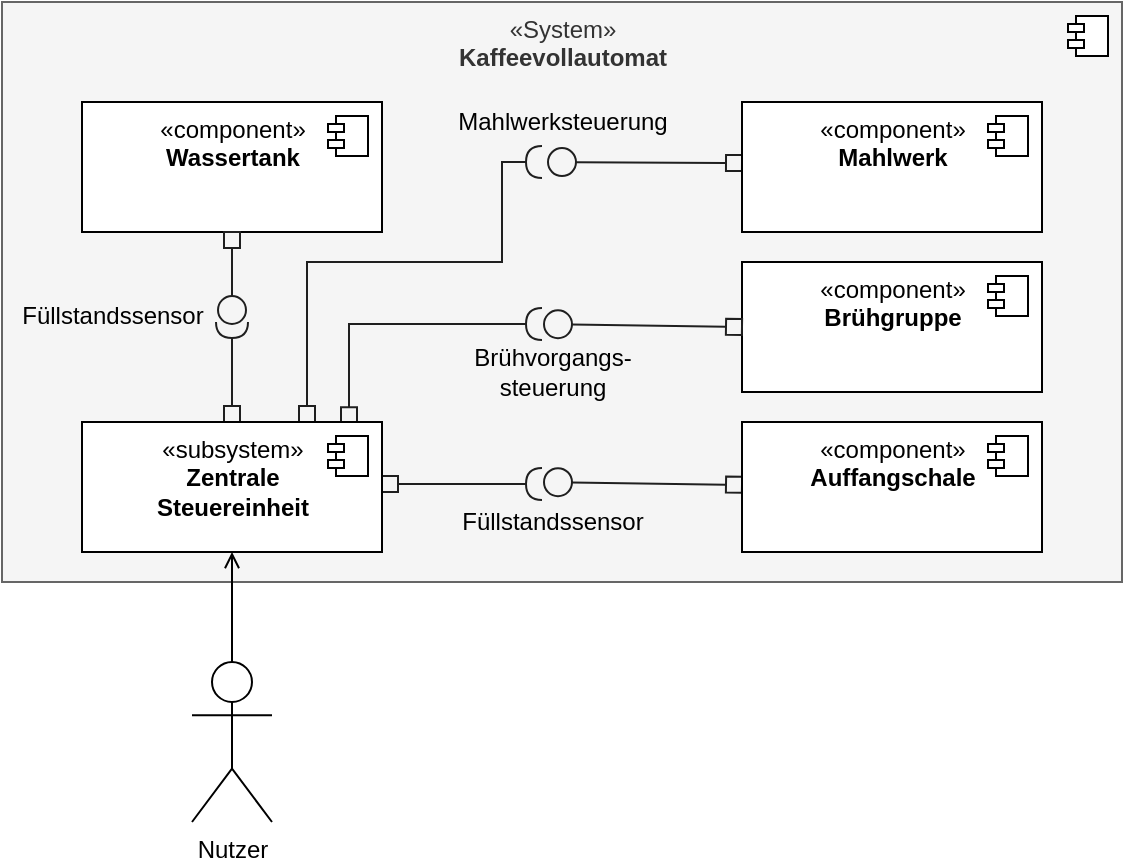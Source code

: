 <mxfile pages="3">
    <diagram id="F5OqE_GZpEBxVj0D66kr" name="Komplexbeispiel">
        <mxGraphModel dx="1257" dy="1231" grid="1" gridSize="10" guides="1" tooltips="1" connect="1" arrows="1" fold="1" page="1" pageScale="1" pageWidth="827" pageHeight="1169" math="0" shadow="0">
            <root>
                <mxCell id="8dKSP0gKcI_-LUn51-ES-0"/>
                <mxCell id="8dKSP0gKcI_-LUn51-ES-1" parent="8dKSP0gKcI_-LUn51-ES-0"/>
                <mxCell id="8dKSP0gKcI_-LUn51-ES-2" value="«System»&lt;br&gt;&lt;b&gt;Kaffeevollautomat&lt;/b&gt;" style="html=1;dropTarget=0;verticalAlign=top;fillColor=#f5f5f5;strokeColor=#666666;fontColor=#333333;" parent="8dKSP0gKcI_-LUn51-ES-1" vertex="1">
                    <mxGeometry x="110" y="40" width="560" height="290" as="geometry"/>
                </mxCell>
                <mxCell id="8dKSP0gKcI_-LUn51-ES-3" value="" style="shape=module;jettyWidth=8;jettyHeight=4;" parent="8dKSP0gKcI_-LUn51-ES-2" vertex="1">
                    <mxGeometry x="1" width="20" height="20" relative="1" as="geometry">
                        <mxPoint x="-27" y="7" as="offset"/>
                    </mxGeometry>
                </mxCell>
                <mxCell id="8dKSP0gKcI_-LUn51-ES-6" value="«component»&lt;br&gt;&lt;b&gt;Brühgruppe&lt;/b&gt;" style="html=1;dropTarget=0;verticalAlign=top;" parent="8dKSP0gKcI_-LUn51-ES-1" vertex="1">
                    <mxGeometry x="480" y="170" width="150" height="65" as="geometry"/>
                </mxCell>
                <mxCell id="8dKSP0gKcI_-LUn51-ES-7" value="" style="shape=module;jettyWidth=8;jettyHeight=4;verticalAlign=top;" parent="8dKSP0gKcI_-LUn51-ES-6" vertex="1">
                    <mxGeometry x="1" width="20" height="20" relative="1" as="geometry">
                        <mxPoint x="-27" y="7" as="offset"/>
                    </mxGeometry>
                </mxCell>
                <mxCell id="8dKSP0gKcI_-LUn51-ES-20" style="edgeStyle=none;rounded=0;orthogonalLoop=1;jettySize=auto;html=1;startArrow=box;startFill=0;endArrow=halfCircle;endFill=0;strokeColor=#1F1F1F;" parent="8dKSP0gKcI_-LUn51-ES-1" source="8dKSP0gKcI_-LUn51-ES-8" edge="1">
                    <mxGeometry relative="1" as="geometry">
                        <mxPoint x="225" y="200" as="targetPoint"/>
                    </mxGeometry>
                </mxCell>
                <mxCell id="8dKSP0gKcI_-LUn51-ES-21" style="edgeStyle=orthogonalEdgeStyle;rounded=0;orthogonalLoop=1;jettySize=auto;html=1;startArrow=box;startFill=0;endArrow=halfCircle;endFill=0;strokeColor=#1F1F1F;exitX=0.75;exitY=0;exitDx=0;exitDy=0;" parent="8dKSP0gKcI_-LUn51-ES-1" source="8dKSP0gKcI_-LUn51-ES-8" edge="1">
                    <mxGeometry relative="1" as="geometry">
                        <mxPoint x="380" y="120" as="targetPoint"/>
                        <Array as="points">
                            <mxPoint x="263" y="170"/>
                            <mxPoint x="360" y="170"/>
                        </Array>
                    </mxGeometry>
                </mxCell>
                <mxCell id="8dKSP0gKcI_-LUn51-ES-22" style="edgeStyle=orthogonalEdgeStyle;rounded=0;orthogonalLoop=1;jettySize=auto;html=1;startArrow=box;startFill=0;endArrow=halfCircle;endFill=0;strokeColor=#1F1F1F;exitX=0.89;exitY=0.01;exitDx=0;exitDy=0;exitPerimeter=0;" parent="8dKSP0gKcI_-LUn51-ES-1" source="8dKSP0gKcI_-LUn51-ES-8" edge="1">
                    <mxGeometry relative="1" as="geometry">
                        <mxPoint x="380" y="201" as="targetPoint"/>
                        <mxPoint x="283" y="240" as="sourcePoint"/>
                        <Array as="points">
                            <mxPoint x="284" y="201"/>
                        </Array>
                    </mxGeometry>
                </mxCell>
                <mxCell id="8dKSP0gKcI_-LUn51-ES-23" style="edgeStyle=orthogonalEdgeStyle;rounded=0;orthogonalLoop=1;jettySize=auto;html=1;startArrow=box;startFill=0;endArrow=halfCircle;endFill=0;strokeColor=#1F1F1F;" parent="8dKSP0gKcI_-LUn51-ES-1" edge="1">
                    <mxGeometry relative="1" as="geometry">
                        <mxPoint x="380" y="281" as="targetPoint"/>
                        <mxPoint x="300" y="281" as="sourcePoint"/>
                    </mxGeometry>
                </mxCell>
                <mxCell id="8dKSP0gKcI_-LUn51-ES-8" value="«subsystem»&lt;br&gt;&lt;b&gt;Zentrale &lt;br&gt;Steuereinheit&lt;/b&gt;" style="html=1;dropTarget=0;verticalAlign=top;" parent="8dKSP0gKcI_-LUn51-ES-1" vertex="1">
                    <mxGeometry x="150" y="250" width="150" height="65" as="geometry"/>
                </mxCell>
                <mxCell id="8dKSP0gKcI_-LUn51-ES-9" value="" style="shape=module;jettyWidth=8;jettyHeight=4;verticalAlign=top;" parent="8dKSP0gKcI_-LUn51-ES-8" vertex="1">
                    <mxGeometry x="1" width="20" height="20" relative="1" as="geometry">
                        <mxPoint x="-27" y="7" as="offset"/>
                    </mxGeometry>
                </mxCell>
                <mxCell id="8dKSP0gKcI_-LUn51-ES-14" style="edgeStyle=none;rounded=0;orthogonalLoop=1;jettySize=auto;html=1;startArrow=box;startFill=0;endArrow=circle;endFill=0;strokeColor=#1F1F1F;" parent="8dKSP0gKcI_-LUn51-ES-1" source="8dKSP0gKcI_-LUn51-ES-10" edge="1">
                    <mxGeometry relative="1" as="geometry">
                        <mxPoint x="380" y="280" as="targetPoint"/>
                    </mxGeometry>
                </mxCell>
                <mxCell id="8dKSP0gKcI_-LUn51-ES-10" value="«component»&lt;br&gt;&lt;b&gt;Auffangschale&lt;/b&gt;" style="html=1;dropTarget=0;verticalAlign=top;" parent="8dKSP0gKcI_-LUn51-ES-1" vertex="1">
                    <mxGeometry x="480" y="250" width="150" height="65" as="geometry"/>
                </mxCell>
                <mxCell id="8dKSP0gKcI_-LUn51-ES-11" value="" style="shape=module;jettyWidth=8;jettyHeight=4;verticalAlign=top;" parent="8dKSP0gKcI_-LUn51-ES-10" vertex="1">
                    <mxGeometry x="1" width="20" height="20" relative="1" as="geometry">
                        <mxPoint x="-27" y="7" as="offset"/>
                    </mxGeometry>
                </mxCell>
                <mxCell id="8dKSP0gKcI_-LUn51-ES-15" value="«component»&lt;br&gt;&lt;b&gt;Wassertank&lt;/b&gt;" style="html=1;dropTarget=0;verticalAlign=top;" parent="8dKSP0gKcI_-LUn51-ES-1" vertex="1">
                    <mxGeometry x="150" y="90" width="150" height="65" as="geometry"/>
                </mxCell>
                <mxCell id="8dKSP0gKcI_-LUn51-ES-16" value="" style="shape=module;jettyWidth=8;jettyHeight=4;verticalAlign=top;" parent="8dKSP0gKcI_-LUn51-ES-15" vertex="1">
                    <mxGeometry x="1" width="20" height="20" relative="1" as="geometry">
                        <mxPoint x="-27" y="7" as="offset"/>
                    </mxGeometry>
                </mxCell>
                <mxCell id="8dKSP0gKcI_-LUn51-ES-17" style="edgeStyle=none;rounded=0;orthogonalLoop=1;jettySize=auto;html=1;startArrow=box;startFill=0;endArrow=circle;endFill=0;strokeColor=#1F1F1F;exitX=0;exitY=0.5;exitDx=0;exitDy=0;" parent="8dKSP0gKcI_-LUn51-ES-1" source="8dKSP0gKcI_-LUn51-ES-6" edge="1">
                    <mxGeometry relative="1" as="geometry">
                        <mxPoint x="380" y="201" as="targetPoint"/>
                        <mxPoint x="444" y="202.071" as="sourcePoint"/>
                    </mxGeometry>
                </mxCell>
                <mxCell id="8dKSP0gKcI_-LUn51-ES-18" style="edgeStyle=none;rounded=0;orthogonalLoop=1;jettySize=auto;html=1;startArrow=box;startFill=0;endArrow=circle;endFill=0;strokeColor=#1F1F1F;exitX=0;exitY=0.5;exitDx=0;exitDy=0;" parent="8dKSP0gKcI_-LUn51-ES-1" edge="1">
                    <mxGeometry relative="1" as="geometry">
                        <mxPoint x="382" y="120" as="targetPoint"/>
                        <mxPoint x="480" y="120.5" as="sourcePoint"/>
                    </mxGeometry>
                </mxCell>
                <mxCell id="8dKSP0gKcI_-LUn51-ES-19" style="edgeStyle=none;rounded=0;orthogonalLoop=1;jettySize=auto;html=1;startArrow=box;startFill=0;endArrow=circle;endFill=0;strokeColor=#1F1F1F;" parent="8dKSP0gKcI_-LUn51-ES-1" source="8dKSP0gKcI_-LUn51-ES-15" edge="1">
                    <mxGeometry relative="1" as="geometry">
                        <mxPoint x="225" y="202" as="targetPoint"/>
                        <mxPoint x="284" y="203.031" as="sourcePoint"/>
                    </mxGeometry>
                </mxCell>
                <mxCell id="8dKSP0gKcI_-LUn51-ES-12" value="«component»&lt;br&gt;&lt;b&gt;Mahlwerk&lt;/b&gt;" style="html=1;dropTarget=0;verticalAlign=top;" parent="8dKSP0gKcI_-LUn51-ES-1" vertex="1">
                    <mxGeometry x="480" y="90" width="150" height="65" as="geometry"/>
                </mxCell>
                <mxCell id="8dKSP0gKcI_-LUn51-ES-13" value="" style="shape=module;jettyWidth=8;jettyHeight=4;verticalAlign=top;" parent="8dKSP0gKcI_-LUn51-ES-12" vertex="1">
                    <mxGeometry x="1" width="20" height="20" relative="1" as="geometry">
                        <mxPoint x="-27" y="7" as="offset"/>
                    </mxGeometry>
                </mxCell>
                <mxCell id="8dKSP0gKcI_-LUn51-ES-24" value="Füllstandssensor" style="text;html=1;align=center;verticalAlign=middle;resizable=0;points=[];autosize=1;strokeColor=none;fillColor=none;" parent="8dKSP0gKcI_-LUn51-ES-1" vertex="1">
                    <mxGeometry x="110" y="187" width="110" height="20" as="geometry"/>
                </mxCell>
                <mxCell id="8dKSP0gKcI_-LUn51-ES-25" value="Füllstandssensor" style="text;html=1;align=center;verticalAlign=middle;resizable=0;points=[];autosize=1;strokeColor=none;fillColor=none;" parent="8dKSP0gKcI_-LUn51-ES-1" vertex="1">
                    <mxGeometry x="330" y="290" width="110" height="20" as="geometry"/>
                </mxCell>
                <mxCell id="8dKSP0gKcI_-LUn51-ES-26" value="Brühvorgangs-&lt;br&gt;steuerung" style="text;html=1;align=center;verticalAlign=middle;resizable=0;points=[];autosize=1;strokeColor=none;fillColor=none;" parent="8dKSP0gKcI_-LUn51-ES-1" vertex="1">
                    <mxGeometry x="340" y="210" width="90" height="30" as="geometry"/>
                </mxCell>
                <mxCell id="8dKSP0gKcI_-LUn51-ES-27" value="Mahlwerksteuerung" style="text;html=1;align=center;verticalAlign=middle;resizable=0;points=[];autosize=1;strokeColor=none;fillColor=none;" parent="8dKSP0gKcI_-LUn51-ES-1" vertex="1">
                    <mxGeometry x="330" y="90" width="120" height="20" as="geometry"/>
                </mxCell>
                <mxCell id="zawLdsEzJvPoMGxvagWJ-2" value="" style="edgeStyle=none;html=1;endArrow=open;endFill=0;" edge="1" parent="8dKSP0gKcI_-LUn51-ES-1" source="zawLdsEzJvPoMGxvagWJ-0" target="8dKSP0gKcI_-LUn51-ES-8">
                    <mxGeometry relative="1" as="geometry">
                        <mxPoint x="220" y="530" as="targetPoint"/>
                    </mxGeometry>
                </mxCell>
                <mxCell id="zawLdsEzJvPoMGxvagWJ-0" value="Nutzer" style="shape=umlActor;verticalLabelPosition=bottom;verticalAlign=top;html=1;" vertex="1" parent="8dKSP0gKcI_-LUn51-ES-1">
                    <mxGeometry x="205" y="370" width="40" height="80" as="geometry"/>
                </mxCell>
            </root>
        </mxGraphModel>
    </diagram>
    <diagram id="A8txxnmd_eqe3HhGsSbr" name="Beispiel">
        <mxGraphModel dx="880" dy="862" grid="1" gridSize="10" guides="1" tooltips="1" connect="1" arrows="1" fold="1" page="1" pageScale="1" pageWidth="827" pageHeight="1169" math="0" shadow="0">
            <root>
                <mxCell id="7DdtdedRhiH3oK4WyvWr-0"/>
                <mxCell id="7DdtdedRhiH3oK4WyvWr-1" parent="7DdtdedRhiH3oK4WyvWr-0"/>
                <mxCell id="7DdtdedRhiH3oK4WyvWr-2" value="«System»&lt;br&gt;&lt;b&gt;Kaffeevollautomat&lt;/b&gt;" style="html=1;dropTarget=0;verticalAlign=top;fillColor=#f5f5f5;strokeColor=#666666;fontColor=#333333;" parent="7DdtdedRhiH3oK4WyvWr-1" vertex="1">
                    <mxGeometry x="110" y="40" width="560" height="290" as="geometry"/>
                </mxCell>
                <mxCell id="7DdtdedRhiH3oK4WyvWr-4" value="«component»&lt;br&gt;&lt;b&gt;Brühgruppe&lt;/b&gt;" style="html=1;dropTarget=0;verticalAlign=top;" parent="7DdtdedRhiH3oK4WyvWr-1" vertex="1">
                    <mxGeometry x="480" y="170" width="150" height="65" as="geometry"/>
                </mxCell>
                <mxCell id="7DdtdedRhiH3oK4WyvWr-26" style="edgeStyle=orthogonalEdgeStyle;rounded=0;orthogonalLoop=1;jettySize=auto;html=1;startArrow=box;startFill=0;endArrow=box;endFill=0;strokeColor=#1F1F1F;" parent="7DdtdedRhiH3oK4WyvWr-1" source="7DdtdedRhiH3oK4WyvWr-10" target="7DdtdedRhiH3oK4WyvWr-15" edge="1">
                    <mxGeometry relative="1" as="geometry"/>
                </mxCell>
                <mxCell id="7DdtdedRhiH3oK4WyvWr-27" style="edgeStyle=orthogonalEdgeStyle;rounded=0;orthogonalLoop=1;jettySize=auto;html=1;startArrow=box;startFill=0;endArrow=box;endFill=0;strokeColor=#1F1F1F;" parent="7DdtdedRhiH3oK4WyvWr-1" source="7DdtdedRhiH3oK4WyvWr-10" target="7DdtdedRhiH3oK4WyvWr-13" edge="1">
                    <mxGeometry relative="1" as="geometry"/>
                </mxCell>
                <mxCell id="7DdtdedRhiH3oK4WyvWr-28" style="edgeStyle=orthogonalEdgeStyle;rounded=0;orthogonalLoop=1;jettySize=auto;html=1;entryX=0;entryY=0.5;entryDx=0;entryDy=0;startArrow=box;startFill=0;endArrow=box;endFill=0;strokeColor=#1F1F1F;" parent="7DdtdedRhiH3oK4WyvWr-1" source="7DdtdedRhiH3oK4WyvWr-10" target="7DdtdedRhiH3oK4WyvWr-4" edge="1">
                    <mxGeometry relative="1" as="geometry">
                        <Array as="points">
                            <mxPoint x="280" y="203"/>
                        </Array>
                    </mxGeometry>
                </mxCell>
                <mxCell id="7DdtdedRhiH3oK4WyvWr-29" style="edgeStyle=orthogonalEdgeStyle;rounded=0;orthogonalLoop=1;jettySize=auto;html=1;entryX=0;entryY=0.5;entryDx=0;entryDy=0;startArrow=box;startFill=0;endArrow=box;endFill=0;strokeColor=#1F1F1F;" parent="7DdtdedRhiH3oK4WyvWr-1" source="7DdtdedRhiH3oK4WyvWr-10" target="7DdtdedRhiH3oK4WyvWr-20" edge="1">
                    <mxGeometry relative="1" as="geometry">
                        <Array as="points">
                            <mxPoint x="260" y="170"/>
                            <mxPoint x="370" y="170"/>
                            <mxPoint x="370" y="123"/>
                        </Array>
                    </mxGeometry>
                </mxCell>
                <mxCell id="7DdtdedRhiH3oK4WyvWr-10" value="«subsystem»&lt;b&gt;&lt;br&gt;Zentrale &lt;br&gt;Steuereinheit&lt;/b&gt;" style="html=1;dropTarget=0;verticalAlign=top;" parent="7DdtdedRhiH3oK4WyvWr-1" vertex="1">
                    <mxGeometry x="150" y="250" width="150" height="65" as="geometry"/>
                </mxCell>
                <mxCell id="7DdtdedRhiH3oK4WyvWr-13" value="«component»&lt;br&gt;&lt;b&gt;Auffangschale&lt;/b&gt;" style="html=1;dropTarget=0;verticalAlign=top;" parent="7DdtdedRhiH3oK4WyvWr-1" vertex="1">
                    <mxGeometry x="480" y="250" width="150" height="65" as="geometry"/>
                </mxCell>
                <mxCell id="7DdtdedRhiH3oK4WyvWr-15" value="«component»&lt;b&gt;&lt;br&gt;Wassertank&lt;/b&gt;" style="html=1;dropTarget=0;verticalAlign=top;" parent="7DdtdedRhiH3oK4WyvWr-1" vertex="1">
                    <mxGeometry x="150" y="90" width="150" height="65" as="geometry"/>
                </mxCell>
                <mxCell id="7DdtdedRhiH3oK4WyvWr-20" value="«component»&lt;b&gt;&lt;br&gt;Mahlwerk&lt;/b&gt;" style="html=1;dropTarget=0;verticalAlign=top;" parent="7DdtdedRhiH3oK4WyvWr-1" vertex="1">
                    <mxGeometry x="480" y="90" width="150" height="65" as="geometry"/>
                </mxCell>
            </root>
        </mxGraphModel>
    </diagram>
    <diagram id="--35fHNoS3o7pQdWPQj6" name="Darstellungselemente">
        <mxGraphModel dx="880" dy="862" grid="1" gridSize="10" guides="1" tooltips="1" connect="1" arrows="1" fold="1" page="1" pageScale="1" pageWidth="827" pageHeight="1169" math="0" shadow="0">
            <root>
                <mxCell id="0"/>
                <mxCell id="1" parent="0"/>
                <mxCell id="c4cbzYRpzLh5rreta_YC-18" style="edgeStyle=none;rounded=0;orthogonalLoop=1;jettySize=auto;html=1;startArrow=box;startFill=0;endArrow=circle;endFill=0;strokeColor=#1F1F1F;" parent="1" source="c4cbzYRpzLh5rreta_YC-1" edge="1">
                    <mxGeometry relative="1" as="geometry">
                        <mxPoint x="160" y="165" as="targetPoint"/>
                    </mxGeometry>
                </mxCell>
                <mxCell id="c4cbzYRpzLh5rreta_YC-1" value="«component»&lt;br&gt;&lt;b&gt;Bezeichnung&lt;/b&gt;" style="html=1;dropTarget=0;" parent="1" vertex="1">
                    <mxGeometry x="220" y="120" width="180" height="90" as="geometry"/>
                </mxCell>
                <mxCell id="c4cbzYRpzLh5rreta_YC-2" value="" style="shape=module;jettyWidth=8;jettyHeight=4;" parent="c4cbzYRpzLh5rreta_YC-1" vertex="1">
                    <mxGeometry x="1" width="20" height="20" relative="1" as="geometry">
                        <mxPoint x="-27" y="7" as="offset"/>
                    </mxGeometry>
                </mxCell>
                <mxCell id="c4cbzYRpzLh5rreta_YC-4" style="edgeStyle=orthogonalEdgeStyle;rounded=0;orthogonalLoop=1;jettySize=auto;html=1;endArrow=open;endFill=0;" parent="1" source="c4cbzYRpzLh5rreta_YC-3" target="c4cbzYRpzLh5rreta_YC-1" edge="1">
                    <mxGeometry relative="1" as="geometry"/>
                </mxCell>
                <mxCell id="c4cbzYRpzLh5rreta_YC-3" value="Bestandteil" style="html=1;" parent="1" vertex="1">
                    <mxGeometry x="520" y="140" width="88.89" height="50" as="geometry"/>
                </mxCell>
                <mxCell id="c4cbzYRpzLh5rreta_YC-5" value="Abhängigkeit" style="text;html=1;align=center;verticalAlign=middle;resizable=0;points=[];autosize=1;strokeColor=none;fillColor=none;" parent="1" vertex="1">
                    <mxGeometry x="430" y="140" width="80" height="20" as="geometry"/>
                </mxCell>
                <mxCell id="c4cbzYRpzLh5rreta_YC-9" style="rounded=0;orthogonalLoop=1;jettySize=auto;html=1;entryX=1;entryY=1;entryDx=0;entryDy=0;endArrow=open;endFill=0;" parent="1" source="c4cbzYRpzLh5rreta_YC-6" target="c4cbzYRpzLh5rreta_YC-1" edge="1">
                    <mxGeometry relative="1" as="geometry"/>
                </mxCell>
                <mxCell id="c4cbzYRpzLh5rreta_YC-6" value="Akteur" style="shape=umlActor;verticalLabelPosition=bottom;verticalAlign=top;html=1;" parent="1" vertex="1">
                    <mxGeometry x="520" y="240" width="40" height="80" as="geometry"/>
                </mxCell>
                <mxCell id="c4cbzYRpzLh5rreta_YC-10" value="Abhängigkeit" style="text;html=1;align=center;verticalAlign=middle;resizable=0;points=[];autosize=1;strokeColor=none;fillColor=none;rotation=30;" parent="1" vertex="1">
                    <mxGeometry x="430" y="220" width="80" height="20" as="geometry"/>
                </mxCell>
                <mxCell id="c4cbzYRpzLh5rreta_YC-13" style="edgeStyle=none;rounded=0;orthogonalLoop=1;jettySize=auto;html=1;endArrow=box;endFill=0;startArrow=halfCircle;startFill=0;" parent="1" target="c4cbzYRpzLh5rreta_YC-1" edge="1">
                    <mxGeometry relative="1" as="geometry">
                        <mxPoint x="310" y="250" as="sourcePoint"/>
                    </mxGeometry>
                </mxCell>
                <mxCell id="c4cbzYRpzLh5rreta_YC-15" value="benötigte&lt;br&gt;Schnittstelle" style="text;html=1;align=center;verticalAlign=middle;resizable=0;points=[];autosize=1;strokeColor=none;fillColor=none;" parent="1" vertex="1">
                    <mxGeometry x="270" y="255" width="80" height="30" as="geometry"/>
                </mxCell>
                <mxCell id="c4cbzYRpzLh5rreta_YC-19" value="angebotene&lt;br&gt;Schnittstelle" style="text;html=1;align=center;verticalAlign=middle;resizable=0;points=[];autosize=1;strokeColor=none;fillColor=none;" parent="1" vertex="1">
                    <mxGeometry x="130" y="180" width="80" height="30" as="geometry"/>
                </mxCell>
            </root>
        </mxGraphModel>
    </diagram>
</mxfile>